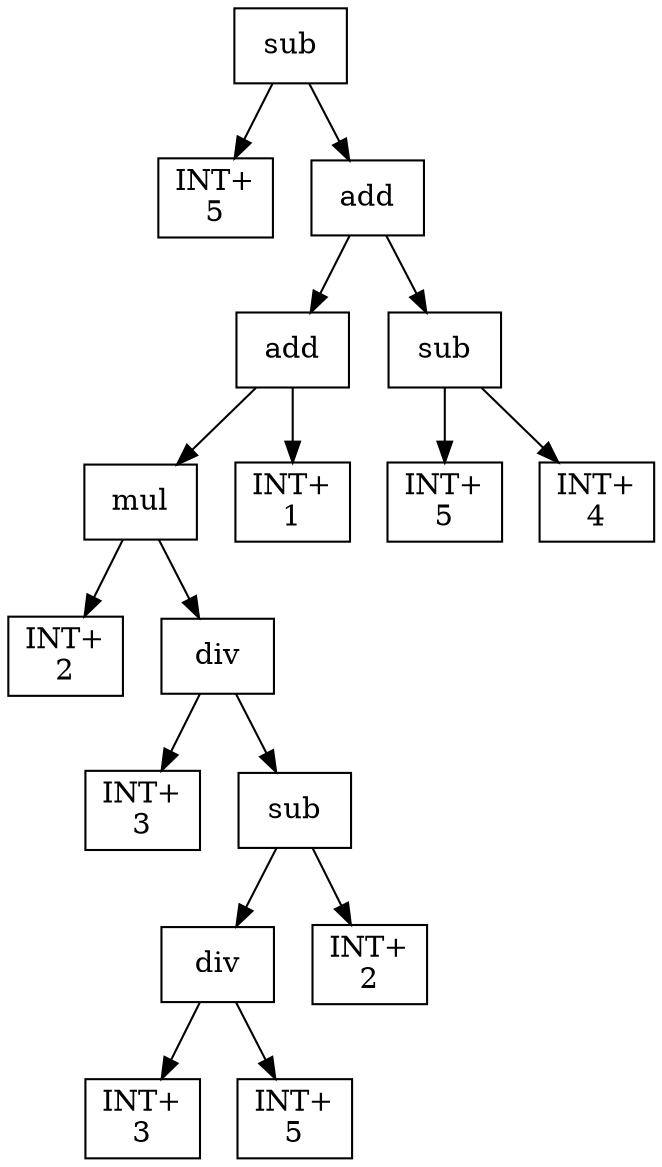digraph expr {
  node [shape=box];
  n1 [label="sub"];
  n2 [label="INT+\n5"];
  n3 [label="add"];
  n4 [label="add"];
  n5 [label="mul"];
  n6 [label="INT+\n2"];
  n7 [label="div"];
  n8 [label="INT+\n3"];
  n9 [label="sub"];
  n10 [label="div"];
  n11 [label="INT+\n3"];
  n12 [label="INT+\n5"];
  n10 -> n11;
  n10 -> n12;
  n13 [label="INT+\n2"];
  n9 -> n10;
  n9 -> n13;
  n7 -> n8;
  n7 -> n9;
  n5 -> n6;
  n5 -> n7;
  n14 [label="INT+\n1"];
  n4 -> n5;
  n4 -> n14;
  n15 [label="sub"];
  n16 [label="INT+\n5"];
  n17 [label="INT+\n4"];
  n15 -> n16;
  n15 -> n17;
  n3 -> n4;
  n3 -> n15;
  n1 -> n2;
  n1 -> n3;
}